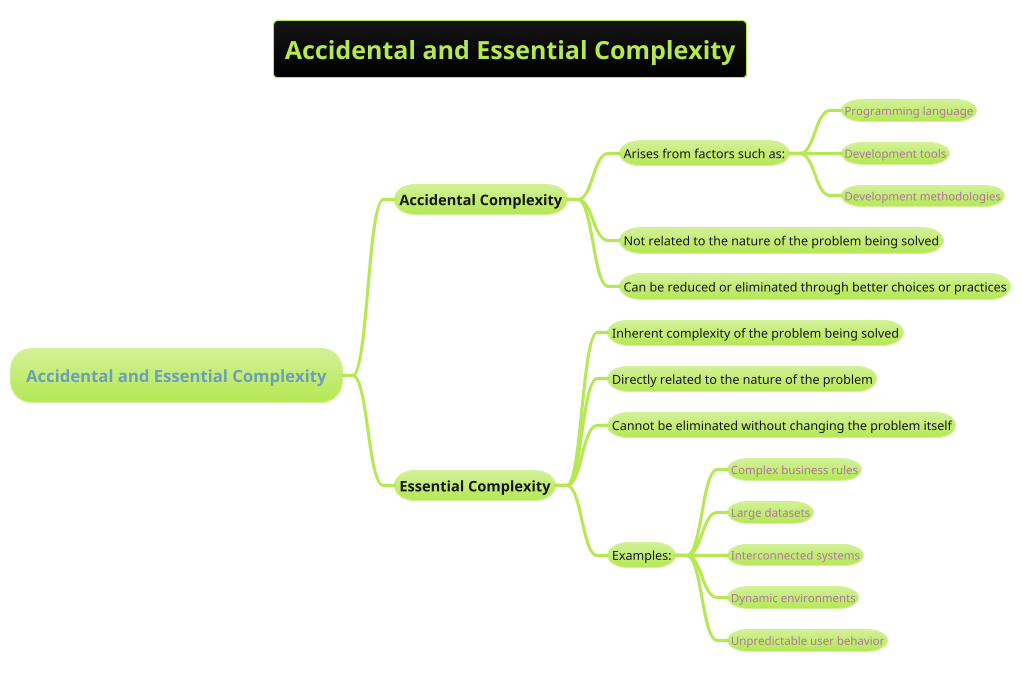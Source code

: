 @startmindmap
!theme hacker
title = Accidental and Essential Complexity

* Accidental and Essential Complexity
** Accidental Complexity
*** Arises from factors such as:
**** Programming language
**** Development tools
**** Development methodologies
*** Not related to the nature of the problem being solved
*** Can be reduced or eliminated through better choices or practices
** Essential Complexity
*** Inherent complexity of the problem being solved
*** Directly related to the nature of the problem
*** Cannot be eliminated without changing the problem itself
*** Examples:
**** Complex business rules
**** Large datasets
**** Interconnected systems
**** Dynamic environments
**** Unpredictable user behavior
@endmindmap
